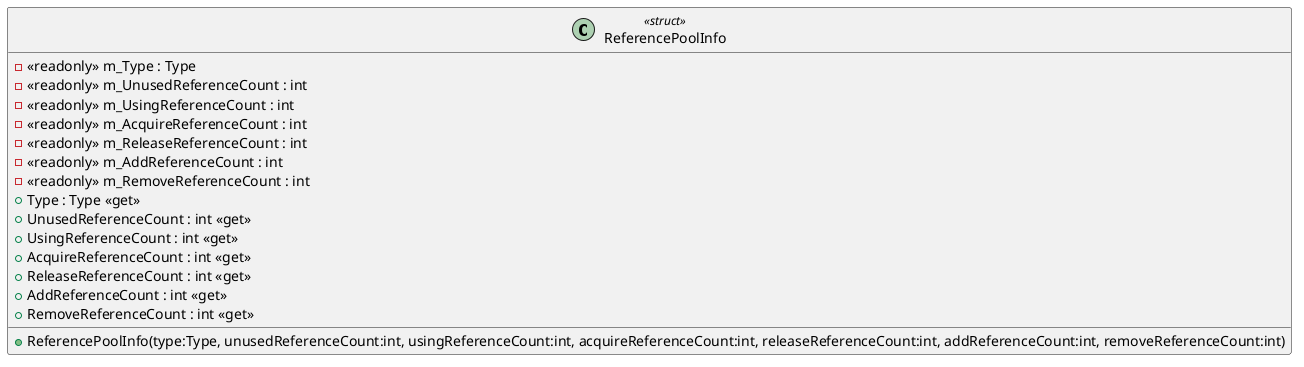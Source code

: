 @startuml
class ReferencePoolInfo <<struct>> {
    - <<readonly>> m_Type : Type
    - <<readonly>> m_UnusedReferenceCount : int
    - <<readonly>> m_UsingReferenceCount : int
    - <<readonly>> m_AcquireReferenceCount : int
    - <<readonly>> m_ReleaseReferenceCount : int
    - <<readonly>> m_AddReferenceCount : int
    - <<readonly>> m_RemoveReferenceCount : int
    + ReferencePoolInfo(type:Type, unusedReferenceCount:int, usingReferenceCount:int, acquireReferenceCount:int, releaseReferenceCount:int, addReferenceCount:int, removeReferenceCount:int)
    + Type : Type <<get>>
    + UnusedReferenceCount : int <<get>>
    + UsingReferenceCount : int <<get>>
    + AcquireReferenceCount : int <<get>>
    + ReleaseReferenceCount : int <<get>>
    + AddReferenceCount : int <<get>>
    + RemoveReferenceCount : int <<get>>
}
@enduml
